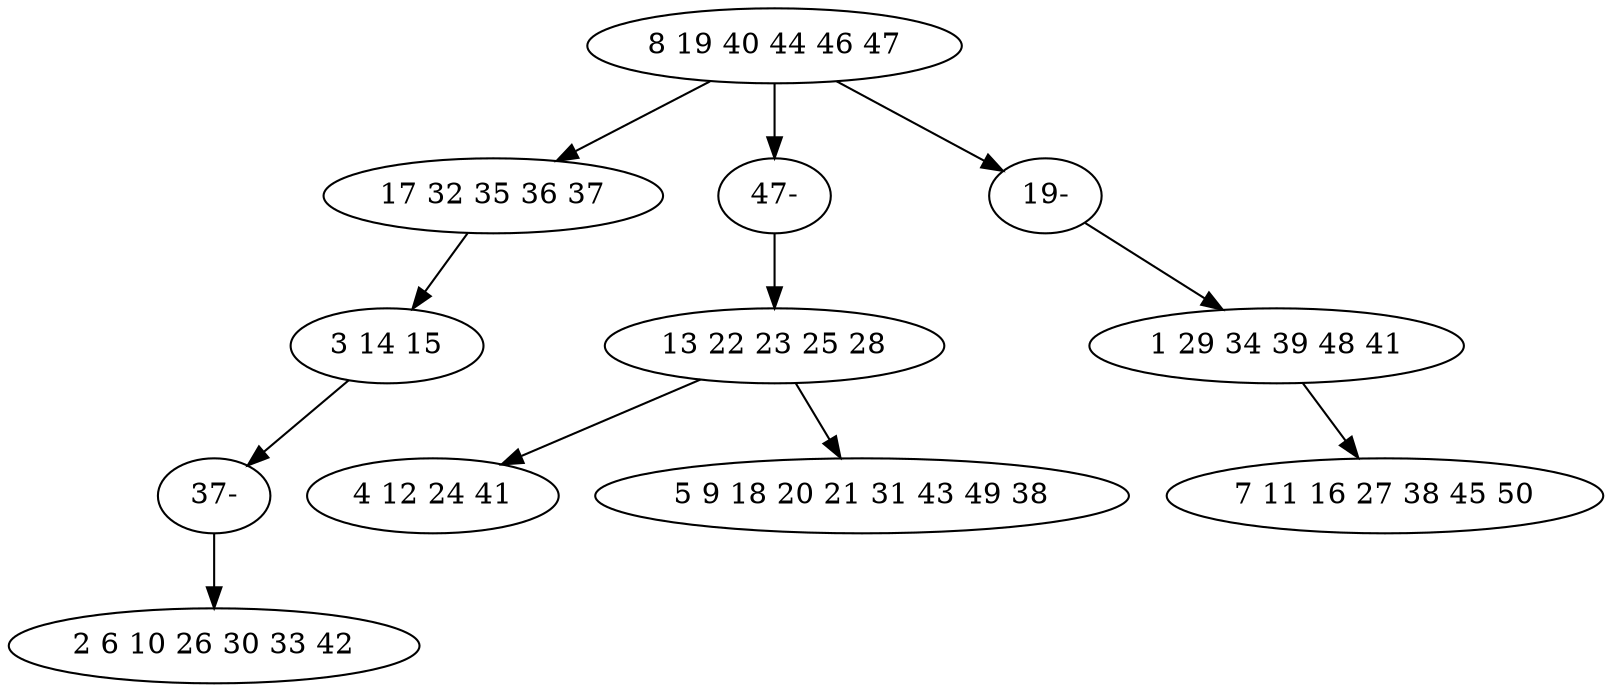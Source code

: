 digraph true_tree {
	"0" -> "1"
	"0" -> "10"
	"1" -> "3"
	"0" -> "11"
	"2" -> "5"
	"2" -> "6"
	"3" -> "9"
	"4" -> "8"
	"9" -> "7"
	"10" -> "2"
	"11" -> "4"
	"0" [label="8 19 40 44 46 47"];
	"1" [label="17 32 35 36 37"];
	"2" [label="13 22 23 25 28"];
	"3" [label="3 14 15"];
	"4" [label="1 29 34 39 48 41"];
	"5" [label="4 12 24 41"];
	"6" [label="5 9 18 20 21 31 43 49 38"];
	"7" [label="2 6 10 26 30 33 42"];
	"8" [label="7 11 16 27 38 45 50"];
	"9" [label="37-"];
	"10" [label="47-"];
	"11" [label="19-"];
}
